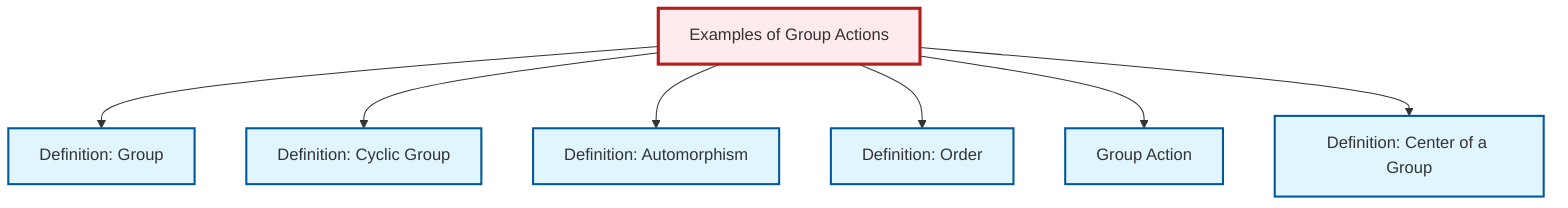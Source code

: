 graph TD
    classDef definition fill:#e1f5fe,stroke:#01579b,stroke-width:2px
    classDef theorem fill:#f3e5f5,stroke:#4a148c,stroke-width:2px
    classDef axiom fill:#fff3e0,stroke:#e65100,stroke-width:2px
    classDef example fill:#e8f5e9,stroke:#1b5e20,stroke-width:2px
    classDef current fill:#ffebee,stroke:#b71c1c,stroke-width:3px
    def-order["Definition: Order"]:::definition
    def-center-of-group["Definition: Center of a Group"]:::definition
    def-group-action["Group Action"]:::definition
    def-automorphism["Definition: Automorphism"]:::definition
    def-cyclic-group["Definition: Cyclic Group"]:::definition
    def-group["Definition: Group"]:::definition
    ex-group-action-examples["Examples of Group Actions"]:::example
    ex-group-action-examples --> def-group
    ex-group-action-examples --> def-cyclic-group
    ex-group-action-examples --> def-automorphism
    ex-group-action-examples --> def-order
    ex-group-action-examples --> def-group-action
    ex-group-action-examples --> def-center-of-group
    class ex-group-action-examples current